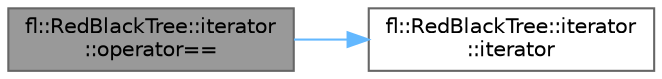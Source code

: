 digraph "fl::RedBlackTree::iterator::operator=="
{
 // INTERACTIVE_SVG=YES
 // LATEX_PDF_SIZE
  bgcolor="transparent";
  edge [fontname=Helvetica,fontsize=10,labelfontname=Helvetica,labelfontsize=10];
  node [fontname=Helvetica,fontsize=10,shape=box,height=0.2,width=0.4];
  rankdir="LR";
  Node1 [id="Node000001",label="fl::RedBlackTree::iterator\l::operator==",height=0.2,width=0.4,color="gray40", fillcolor="grey60", style="filled", fontcolor="black",tooltip=" "];
  Node1 -> Node2 [id="edge1_Node000001_Node000002",color="steelblue1",style="solid",tooltip=" "];
  Node2 [id="Node000002",label="fl::RedBlackTree::iterator\l::iterator",height=0.2,width=0.4,color="grey40", fillcolor="white", style="filled",URL="$de/d4c/classfl_1_1_red_black_tree_1_1iterator_ad9aa0ea9c6a777332e1405a3c70fbf3e.html#ad9aa0ea9c6a777332e1405a3c70fbf3e",tooltip=" "];
}
